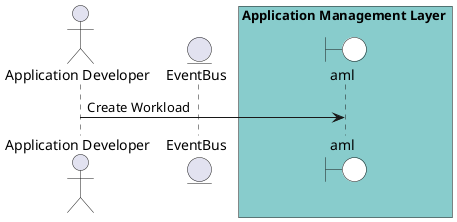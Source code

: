 @startuml

actor "Application Developer"


entity EventBus

box Application Management Layer #88cccc
    boundary aml #white
end box



"Application Developer" -> aml: Create Workload



@enduml
